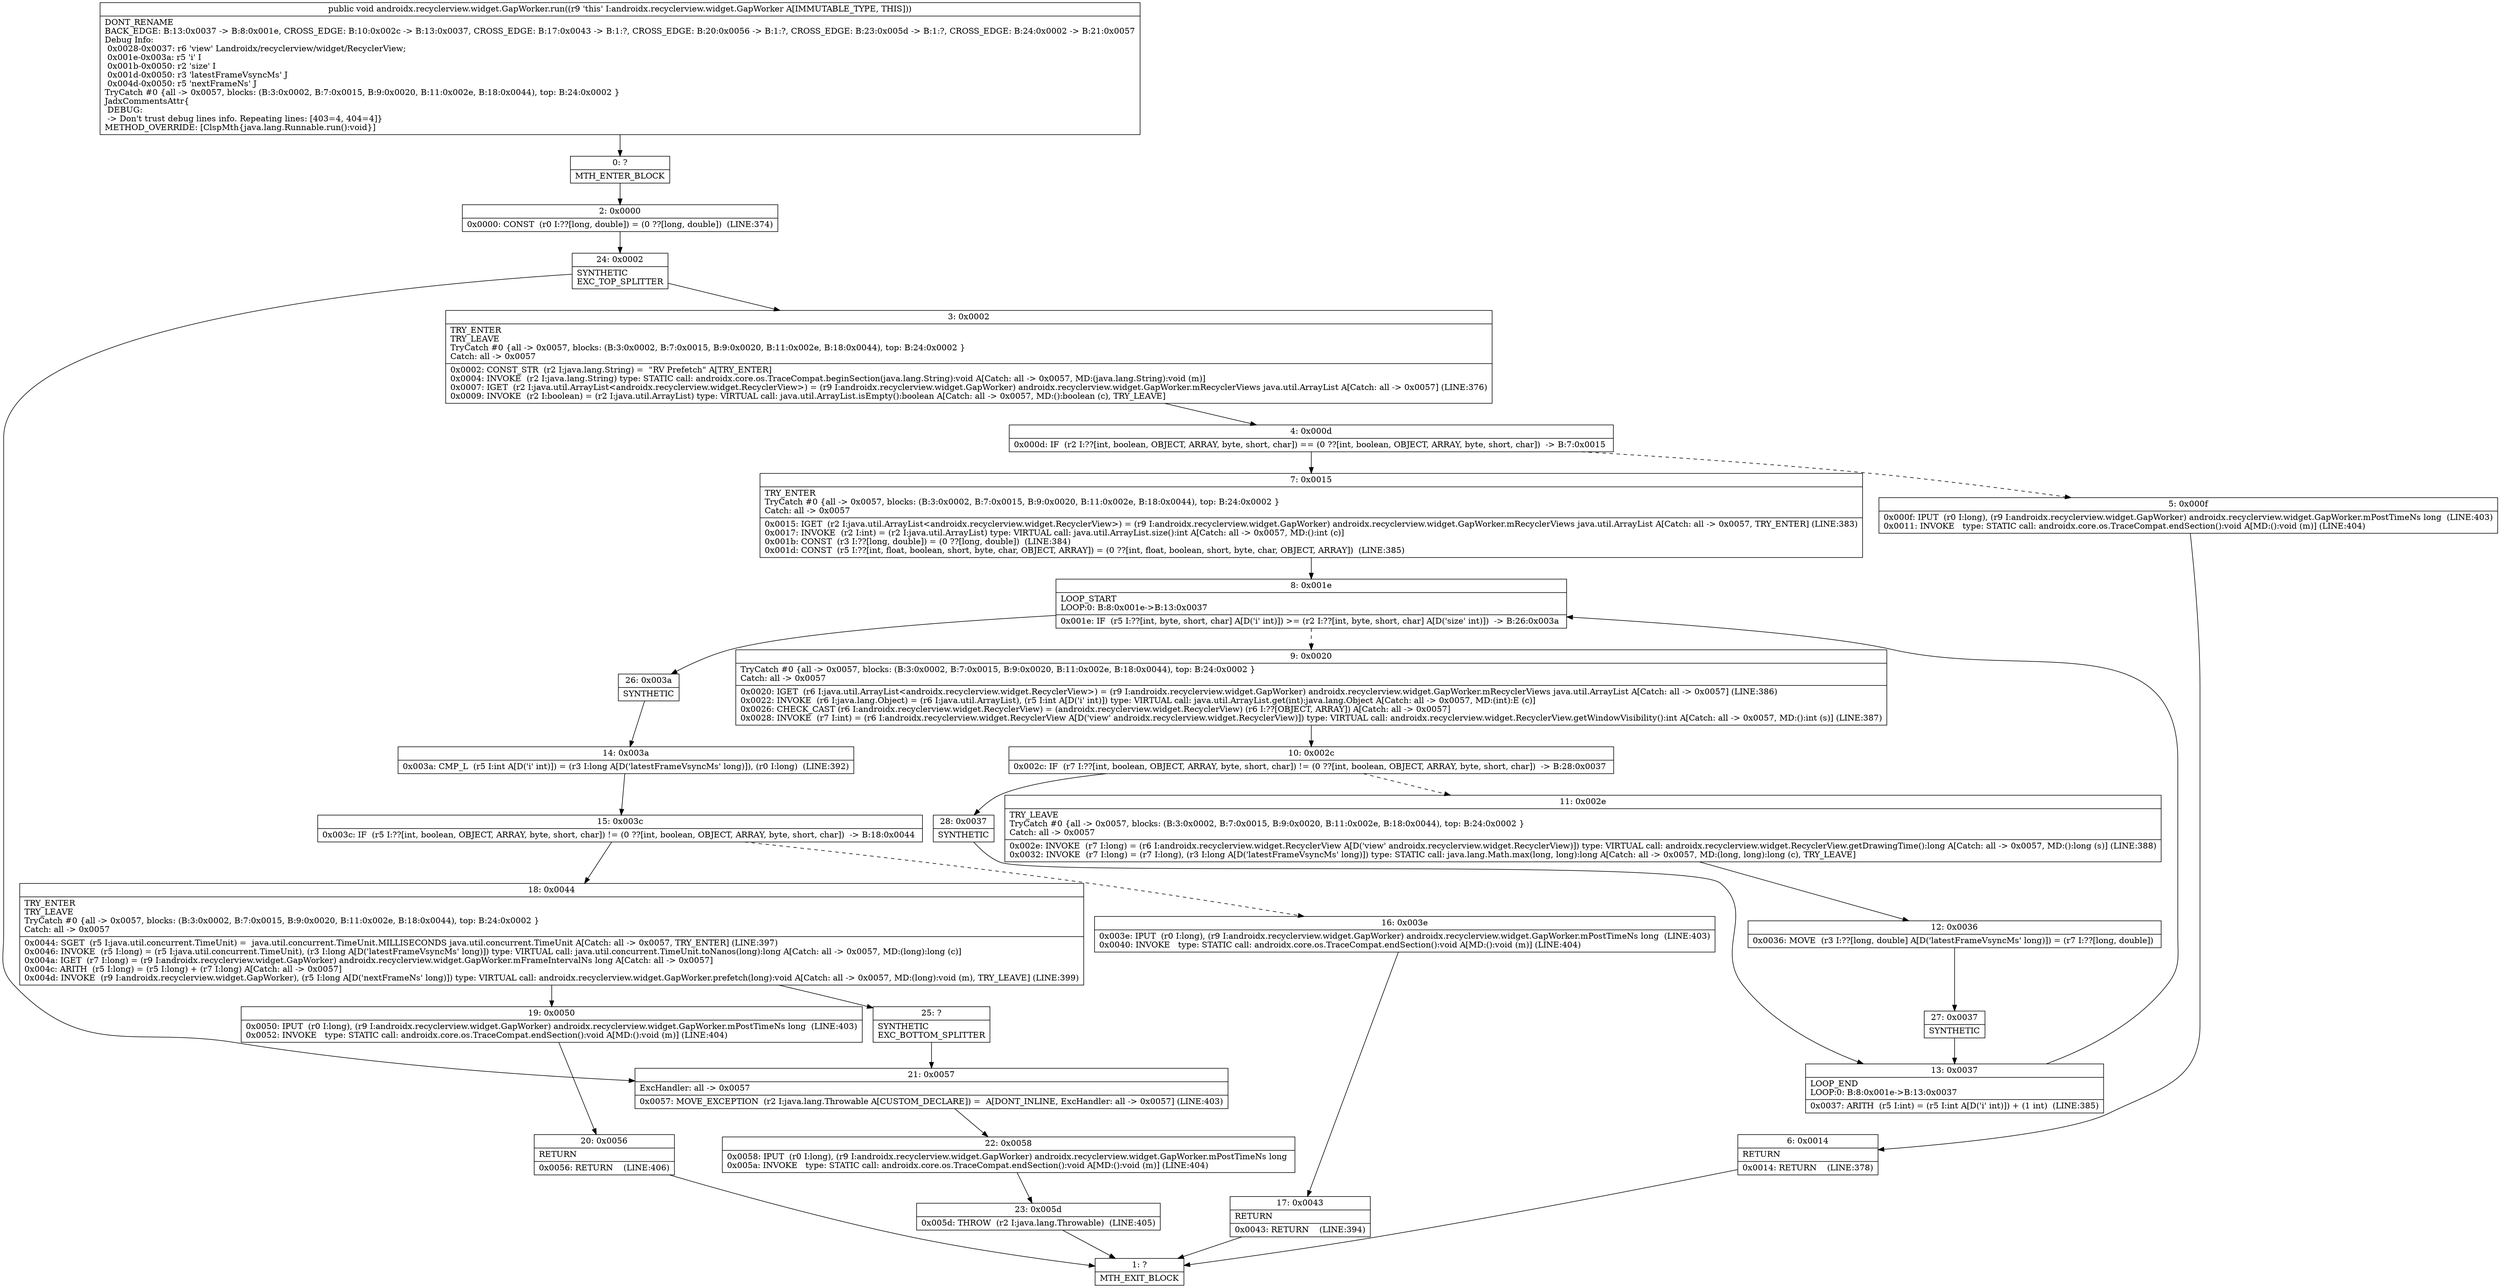 digraph "CFG forandroidx.recyclerview.widget.GapWorker.run()V" {
Node_0 [shape=record,label="{0\:\ ?|MTH_ENTER_BLOCK\l}"];
Node_2 [shape=record,label="{2\:\ 0x0000|0x0000: CONST  (r0 I:??[long, double]) = (0 ??[long, double])  (LINE:374)\l}"];
Node_24 [shape=record,label="{24\:\ 0x0002|SYNTHETIC\lEXC_TOP_SPLITTER\l}"];
Node_3 [shape=record,label="{3\:\ 0x0002|TRY_ENTER\lTRY_LEAVE\lTryCatch #0 \{all \-\> 0x0057, blocks: (B:3:0x0002, B:7:0x0015, B:9:0x0020, B:11:0x002e, B:18:0x0044), top: B:24:0x0002 \}\lCatch: all \-\> 0x0057\l|0x0002: CONST_STR  (r2 I:java.lang.String) =  \"RV Prefetch\" A[TRY_ENTER]\l0x0004: INVOKE  (r2 I:java.lang.String) type: STATIC call: androidx.core.os.TraceCompat.beginSection(java.lang.String):void A[Catch: all \-\> 0x0057, MD:(java.lang.String):void (m)]\l0x0007: IGET  (r2 I:java.util.ArrayList\<androidx.recyclerview.widget.RecyclerView\>) = (r9 I:androidx.recyclerview.widget.GapWorker) androidx.recyclerview.widget.GapWorker.mRecyclerViews java.util.ArrayList A[Catch: all \-\> 0x0057] (LINE:376)\l0x0009: INVOKE  (r2 I:boolean) = (r2 I:java.util.ArrayList) type: VIRTUAL call: java.util.ArrayList.isEmpty():boolean A[Catch: all \-\> 0x0057, MD:():boolean (c), TRY_LEAVE]\l}"];
Node_4 [shape=record,label="{4\:\ 0x000d|0x000d: IF  (r2 I:??[int, boolean, OBJECT, ARRAY, byte, short, char]) == (0 ??[int, boolean, OBJECT, ARRAY, byte, short, char])  \-\> B:7:0x0015 \l}"];
Node_5 [shape=record,label="{5\:\ 0x000f|0x000f: IPUT  (r0 I:long), (r9 I:androidx.recyclerview.widget.GapWorker) androidx.recyclerview.widget.GapWorker.mPostTimeNs long  (LINE:403)\l0x0011: INVOKE   type: STATIC call: androidx.core.os.TraceCompat.endSection():void A[MD:():void (m)] (LINE:404)\l}"];
Node_6 [shape=record,label="{6\:\ 0x0014|RETURN\l|0x0014: RETURN    (LINE:378)\l}"];
Node_1 [shape=record,label="{1\:\ ?|MTH_EXIT_BLOCK\l}"];
Node_7 [shape=record,label="{7\:\ 0x0015|TRY_ENTER\lTryCatch #0 \{all \-\> 0x0057, blocks: (B:3:0x0002, B:7:0x0015, B:9:0x0020, B:11:0x002e, B:18:0x0044), top: B:24:0x0002 \}\lCatch: all \-\> 0x0057\l|0x0015: IGET  (r2 I:java.util.ArrayList\<androidx.recyclerview.widget.RecyclerView\>) = (r9 I:androidx.recyclerview.widget.GapWorker) androidx.recyclerview.widget.GapWorker.mRecyclerViews java.util.ArrayList A[Catch: all \-\> 0x0057, TRY_ENTER] (LINE:383)\l0x0017: INVOKE  (r2 I:int) = (r2 I:java.util.ArrayList) type: VIRTUAL call: java.util.ArrayList.size():int A[Catch: all \-\> 0x0057, MD:():int (c)]\l0x001b: CONST  (r3 I:??[long, double]) = (0 ??[long, double])  (LINE:384)\l0x001d: CONST  (r5 I:??[int, float, boolean, short, byte, char, OBJECT, ARRAY]) = (0 ??[int, float, boolean, short, byte, char, OBJECT, ARRAY])  (LINE:385)\l}"];
Node_8 [shape=record,label="{8\:\ 0x001e|LOOP_START\lLOOP:0: B:8:0x001e\-\>B:13:0x0037\l|0x001e: IF  (r5 I:??[int, byte, short, char] A[D('i' int)]) \>= (r2 I:??[int, byte, short, char] A[D('size' int)])  \-\> B:26:0x003a \l}"];
Node_9 [shape=record,label="{9\:\ 0x0020|TryCatch #0 \{all \-\> 0x0057, blocks: (B:3:0x0002, B:7:0x0015, B:9:0x0020, B:11:0x002e, B:18:0x0044), top: B:24:0x0002 \}\lCatch: all \-\> 0x0057\l|0x0020: IGET  (r6 I:java.util.ArrayList\<androidx.recyclerview.widget.RecyclerView\>) = (r9 I:androidx.recyclerview.widget.GapWorker) androidx.recyclerview.widget.GapWorker.mRecyclerViews java.util.ArrayList A[Catch: all \-\> 0x0057] (LINE:386)\l0x0022: INVOKE  (r6 I:java.lang.Object) = (r6 I:java.util.ArrayList), (r5 I:int A[D('i' int)]) type: VIRTUAL call: java.util.ArrayList.get(int):java.lang.Object A[Catch: all \-\> 0x0057, MD:(int):E (c)]\l0x0026: CHECK_CAST (r6 I:androidx.recyclerview.widget.RecyclerView) = (androidx.recyclerview.widget.RecyclerView) (r6 I:??[OBJECT, ARRAY]) A[Catch: all \-\> 0x0057]\l0x0028: INVOKE  (r7 I:int) = (r6 I:androidx.recyclerview.widget.RecyclerView A[D('view' androidx.recyclerview.widget.RecyclerView)]) type: VIRTUAL call: androidx.recyclerview.widget.RecyclerView.getWindowVisibility():int A[Catch: all \-\> 0x0057, MD:():int (s)] (LINE:387)\l}"];
Node_10 [shape=record,label="{10\:\ 0x002c|0x002c: IF  (r7 I:??[int, boolean, OBJECT, ARRAY, byte, short, char]) != (0 ??[int, boolean, OBJECT, ARRAY, byte, short, char])  \-\> B:28:0x0037 \l}"];
Node_11 [shape=record,label="{11\:\ 0x002e|TRY_LEAVE\lTryCatch #0 \{all \-\> 0x0057, blocks: (B:3:0x0002, B:7:0x0015, B:9:0x0020, B:11:0x002e, B:18:0x0044), top: B:24:0x0002 \}\lCatch: all \-\> 0x0057\l|0x002e: INVOKE  (r7 I:long) = (r6 I:androidx.recyclerview.widget.RecyclerView A[D('view' androidx.recyclerview.widget.RecyclerView)]) type: VIRTUAL call: androidx.recyclerview.widget.RecyclerView.getDrawingTime():long A[Catch: all \-\> 0x0057, MD:():long (s)] (LINE:388)\l0x0032: INVOKE  (r7 I:long) = (r7 I:long), (r3 I:long A[D('latestFrameVsyncMs' long)]) type: STATIC call: java.lang.Math.max(long, long):long A[Catch: all \-\> 0x0057, MD:(long, long):long (c), TRY_LEAVE]\l}"];
Node_12 [shape=record,label="{12\:\ 0x0036|0x0036: MOVE  (r3 I:??[long, double] A[D('latestFrameVsyncMs' long)]) = (r7 I:??[long, double]) \l}"];
Node_27 [shape=record,label="{27\:\ 0x0037|SYNTHETIC\l}"];
Node_13 [shape=record,label="{13\:\ 0x0037|LOOP_END\lLOOP:0: B:8:0x001e\-\>B:13:0x0037\l|0x0037: ARITH  (r5 I:int) = (r5 I:int A[D('i' int)]) + (1 int)  (LINE:385)\l}"];
Node_28 [shape=record,label="{28\:\ 0x0037|SYNTHETIC\l}"];
Node_26 [shape=record,label="{26\:\ 0x003a|SYNTHETIC\l}"];
Node_14 [shape=record,label="{14\:\ 0x003a|0x003a: CMP_L  (r5 I:int A[D('i' int)]) = (r3 I:long A[D('latestFrameVsyncMs' long)]), (r0 I:long)  (LINE:392)\l}"];
Node_15 [shape=record,label="{15\:\ 0x003c|0x003c: IF  (r5 I:??[int, boolean, OBJECT, ARRAY, byte, short, char]) != (0 ??[int, boolean, OBJECT, ARRAY, byte, short, char])  \-\> B:18:0x0044 \l}"];
Node_16 [shape=record,label="{16\:\ 0x003e|0x003e: IPUT  (r0 I:long), (r9 I:androidx.recyclerview.widget.GapWorker) androidx.recyclerview.widget.GapWorker.mPostTimeNs long  (LINE:403)\l0x0040: INVOKE   type: STATIC call: androidx.core.os.TraceCompat.endSection():void A[MD:():void (m)] (LINE:404)\l}"];
Node_17 [shape=record,label="{17\:\ 0x0043|RETURN\l|0x0043: RETURN    (LINE:394)\l}"];
Node_18 [shape=record,label="{18\:\ 0x0044|TRY_ENTER\lTRY_LEAVE\lTryCatch #0 \{all \-\> 0x0057, blocks: (B:3:0x0002, B:7:0x0015, B:9:0x0020, B:11:0x002e, B:18:0x0044), top: B:24:0x0002 \}\lCatch: all \-\> 0x0057\l|0x0044: SGET  (r5 I:java.util.concurrent.TimeUnit) =  java.util.concurrent.TimeUnit.MILLISECONDS java.util.concurrent.TimeUnit A[Catch: all \-\> 0x0057, TRY_ENTER] (LINE:397)\l0x0046: INVOKE  (r5 I:long) = (r5 I:java.util.concurrent.TimeUnit), (r3 I:long A[D('latestFrameVsyncMs' long)]) type: VIRTUAL call: java.util.concurrent.TimeUnit.toNanos(long):long A[Catch: all \-\> 0x0057, MD:(long):long (c)]\l0x004a: IGET  (r7 I:long) = (r9 I:androidx.recyclerview.widget.GapWorker) androidx.recyclerview.widget.GapWorker.mFrameIntervalNs long A[Catch: all \-\> 0x0057]\l0x004c: ARITH  (r5 I:long) = (r5 I:long) + (r7 I:long) A[Catch: all \-\> 0x0057]\l0x004d: INVOKE  (r9 I:androidx.recyclerview.widget.GapWorker), (r5 I:long A[D('nextFrameNs' long)]) type: VIRTUAL call: androidx.recyclerview.widget.GapWorker.prefetch(long):void A[Catch: all \-\> 0x0057, MD:(long):void (m), TRY_LEAVE] (LINE:399)\l}"];
Node_19 [shape=record,label="{19\:\ 0x0050|0x0050: IPUT  (r0 I:long), (r9 I:androidx.recyclerview.widget.GapWorker) androidx.recyclerview.widget.GapWorker.mPostTimeNs long  (LINE:403)\l0x0052: INVOKE   type: STATIC call: androidx.core.os.TraceCompat.endSection():void A[MD:():void (m)] (LINE:404)\l}"];
Node_20 [shape=record,label="{20\:\ 0x0056|RETURN\l|0x0056: RETURN    (LINE:406)\l}"];
Node_25 [shape=record,label="{25\:\ ?|SYNTHETIC\lEXC_BOTTOM_SPLITTER\l}"];
Node_21 [shape=record,label="{21\:\ 0x0057|ExcHandler: all \-\> 0x0057\l|0x0057: MOVE_EXCEPTION  (r2 I:java.lang.Throwable A[CUSTOM_DECLARE]) =  A[DONT_INLINE, ExcHandler: all \-\> 0x0057] (LINE:403)\l}"];
Node_22 [shape=record,label="{22\:\ 0x0058|0x0058: IPUT  (r0 I:long), (r9 I:androidx.recyclerview.widget.GapWorker) androidx.recyclerview.widget.GapWorker.mPostTimeNs long \l0x005a: INVOKE   type: STATIC call: androidx.core.os.TraceCompat.endSection():void A[MD:():void (m)] (LINE:404)\l}"];
Node_23 [shape=record,label="{23\:\ 0x005d|0x005d: THROW  (r2 I:java.lang.Throwable)  (LINE:405)\l}"];
MethodNode[shape=record,label="{public void androidx.recyclerview.widget.GapWorker.run((r9 'this' I:androidx.recyclerview.widget.GapWorker A[IMMUTABLE_TYPE, THIS]))  | DONT_RENAME\lBACK_EDGE: B:13:0x0037 \-\> B:8:0x001e, CROSS_EDGE: B:10:0x002c \-\> B:13:0x0037, CROSS_EDGE: B:17:0x0043 \-\> B:1:?, CROSS_EDGE: B:20:0x0056 \-\> B:1:?, CROSS_EDGE: B:23:0x005d \-\> B:1:?, CROSS_EDGE: B:24:0x0002 \-\> B:21:0x0057\lDebug Info:\l  0x0028\-0x0037: r6 'view' Landroidx\/recyclerview\/widget\/RecyclerView;\l  0x001e\-0x003a: r5 'i' I\l  0x001b\-0x0050: r2 'size' I\l  0x001d\-0x0050: r3 'latestFrameVsyncMs' J\l  0x004d\-0x0050: r5 'nextFrameNs' J\lTryCatch #0 \{all \-\> 0x0057, blocks: (B:3:0x0002, B:7:0x0015, B:9:0x0020, B:11:0x002e, B:18:0x0044), top: B:24:0x0002 \}\lJadxCommentsAttr\{\l DEBUG: \l \-\> Don't trust debug lines info. Repeating lines: [403=4, 404=4]\}\lMETHOD_OVERRIDE: [ClspMth\{java.lang.Runnable.run():void\}]\l}"];
MethodNode -> Node_0;Node_0 -> Node_2;
Node_2 -> Node_24;
Node_24 -> Node_3;
Node_24 -> Node_21;
Node_3 -> Node_4;
Node_4 -> Node_5[style=dashed];
Node_4 -> Node_7;
Node_5 -> Node_6;
Node_6 -> Node_1;
Node_7 -> Node_8;
Node_8 -> Node_9[style=dashed];
Node_8 -> Node_26;
Node_9 -> Node_10;
Node_10 -> Node_11[style=dashed];
Node_10 -> Node_28;
Node_11 -> Node_12;
Node_12 -> Node_27;
Node_27 -> Node_13;
Node_13 -> Node_8;
Node_28 -> Node_13;
Node_26 -> Node_14;
Node_14 -> Node_15;
Node_15 -> Node_16[style=dashed];
Node_15 -> Node_18;
Node_16 -> Node_17;
Node_17 -> Node_1;
Node_18 -> Node_19;
Node_18 -> Node_25;
Node_19 -> Node_20;
Node_20 -> Node_1;
Node_25 -> Node_21;
Node_21 -> Node_22;
Node_22 -> Node_23;
Node_23 -> Node_1;
}


